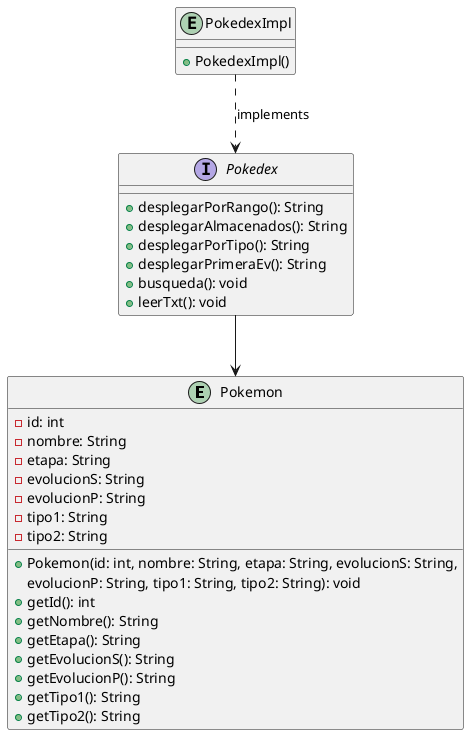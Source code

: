 @startuml

entity Pokemon{
-id: int
-nombre: String
-etapa: String
-evolucionS: String
-evolucionP: String
-tipo1: String
-tipo2: String

+Pokemon(id: int, nombre: String, etapa: String, evolucionS: String,
evolucionP: String, tipo1: String, tipo2: String): void
+getId(): int
+getNombre(): String
+getEtapa(): String
+getEvolucionS(): String
+getEvolucionP(): String
+getTipo1(): String
+getTipo2(): String
}

interface Pokedex {
+desplegarPorRango(): String
+desplegarAlmacenados(): String
+desplegarPorTipo(): String
+desplegarPrimeraEv(): String
+busqueda(): void
+leerTxt(): void
}

entity PokedexImpl{
+PokedexImpl()
}


PokedexImpl ..> Pokedex: implements
Pokedex --> Pokemon

@enduml